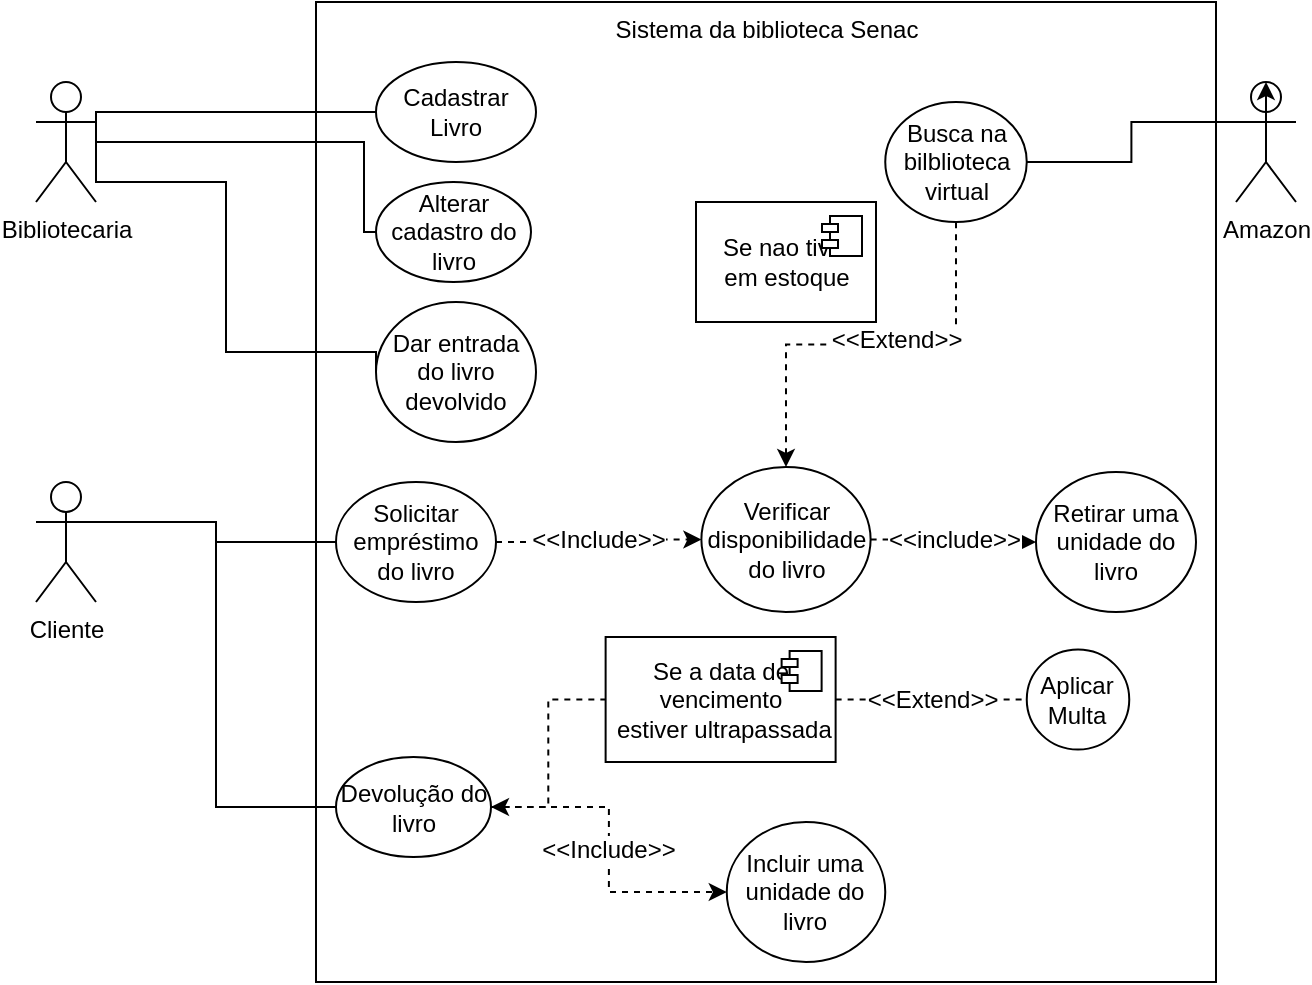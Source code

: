<mxfile version="20.8.23" type="github">
  <diagram name="Página-1" id="tZ-FnDpk_EI_3bltiqE9">
    <mxGraphModel dx="841" dy="452" grid="1" gridSize="10" guides="1" tooltips="1" connect="1" arrows="1" fold="1" page="1" pageScale="1" pageWidth="827" pageHeight="1169" math="0" shadow="0">
      <root>
        <mxCell id="0" />
        <mxCell id="1" parent="0" />
        <mxCell id="kunzXt-IUMPbXXXaa17F-9" value="Sistema da biblioteca Senac" style="html=1;strokeColor=default;fontFamily=Helvetica;fontSize=12;fontColor=default;fillColor=default;verticalAlign=top;" vertex="1" parent="1">
          <mxGeometry x="250" y="40" width="450" height="490" as="geometry" />
        </mxCell>
        <mxCell id="kunzXt-IUMPbXXXaa17F-28" style="edgeStyle=orthogonalEdgeStyle;rounded=0;orthogonalLoop=1;jettySize=auto;html=1;exitX=1;exitY=0.333;exitDx=0;exitDy=0;exitPerimeter=0;fontFamily=Helvetica;fontSize=12;fontColor=default;endArrow=none;endFill=0;" edge="1" parent="1" source="kunzXt-IUMPbXXXaa17F-5" target="kunzXt-IUMPbXXXaa17F-11">
          <mxGeometry relative="1" as="geometry" />
        </mxCell>
        <mxCell id="kunzXt-IUMPbXXXaa17F-29" style="edgeStyle=orthogonalEdgeStyle;rounded=0;orthogonalLoop=1;jettySize=auto;html=1;exitX=1;exitY=0.333;exitDx=0;exitDy=0;exitPerimeter=0;entryX=0;entryY=0.5;entryDx=0;entryDy=0;fontFamily=Helvetica;fontSize=12;fontColor=default;endArrow=none;endFill=0;" edge="1" parent="1" source="kunzXt-IUMPbXXXaa17F-5" target="kunzXt-IUMPbXXXaa17F-16">
          <mxGeometry relative="1" as="geometry" />
        </mxCell>
        <mxCell id="kunzXt-IUMPbXXXaa17F-5" value="Cliente" style="shape=umlActor;verticalLabelPosition=bottom;verticalAlign=top;html=1;outlineConnect=0;strokeColor=default;fontFamily=Helvetica;fontSize=12;fontColor=default;fillColor=default;" vertex="1" parent="1">
          <mxGeometry x="110" y="280" width="30" height="60" as="geometry" />
        </mxCell>
        <mxCell id="kunzXt-IUMPbXXXaa17F-34" style="edgeStyle=orthogonalEdgeStyle;rounded=0;orthogonalLoop=1;jettySize=auto;html=1;exitX=0;exitY=0.333;exitDx=0;exitDy=0;exitPerimeter=0;fontFamily=Helvetica;fontSize=12;fontColor=default;startArrow=none;startFill=0;endArrow=none;endFill=0;" edge="1" parent="1" source="kunzXt-IUMPbXXXaa17F-6" target="kunzXt-IUMPbXXXaa17F-22">
          <mxGeometry relative="1" as="geometry" />
        </mxCell>
        <mxCell id="kunzXt-IUMPbXXXaa17F-6" value="Amazon" style="shape=umlActor;verticalLabelPosition=bottom;verticalAlign=top;html=1;outlineConnect=0;strokeColor=default;fontFamily=Helvetica;fontSize=12;fontColor=default;fillColor=default;" vertex="1" parent="1">
          <mxGeometry x="710" y="80" width="30" height="60" as="geometry" />
        </mxCell>
        <mxCell id="kunzXt-IUMPbXXXaa17F-7" style="edgeStyle=orthogonalEdgeStyle;rounded=0;orthogonalLoop=1;jettySize=auto;html=1;exitX=0.5;exitY=0.5;exitDx=0;exitDy=0;exitPerimeter=0;fontFamily=Helvetica;fontSize=12;fontColor=default;entryX=0.5;entryY=0;entryDx=0;entryDy=0;entryPerimeter=0;" edge="1" parent="1" source="kunzXt-IUMPbXXXaa17F-6" target="kunzXt-IUMPbXXXaa17F-6">
          <mxGeometry relative="1" as="geometry">
            <mxPoint x="740" y="20" as="targetPoint" />
            <Array as="points" />
          </mxGeometry>
        </mxCell>
        <mxCell id="kunzXt-IUMPbXXXaa17F-8" style="edgeStyle=orthogonalEdgeStyle;rounded=0;orthogonalLoop=1;jettySize=auto;html=1;exitX=0.5;exitY=0;exitDx=0;exitDy=0;exitPerimeter=0;entryX=0.5;entryY=0.167;entryDx=0;entryDy=0;entryPerimeter=0;fontFamily=Helvetica;fontSize=12;fontColor=default;" edge="1" parent="1" source="kunzXt-IUMPbXXXaa17F-4" target="kunzXt-IUMPbXXXaa17F-4">
          <mxGeometry relative="1" as="geometry" />
        </mxCell>
        <mxCell id="kunzXt-IUMPbXXXaa17F-10" value="Cadastrar Livro" style="ellipse;whiteSpace=wrap;html=1;strokeColor=default;fontFamily=Helvetica;fontSize=12;fontColor=default;fillColor=default;" vertex="1" parent="1">
          <mxGeometry x="280" y="70" width="80" height="50" as="geometry" />
        </mxCell>
        <mxCell id="kunzXt-IUMPbXXXaa17F-30" value="&amp;lt;&amp;lt;Include&amp;gt;&amp;gt;" style="edgeStyle=orthogonalEdgeStyle;rounded=0;orthogonalLoop=1;jettySize=auto;html=1;exitX=1;exitY=0.5;exitDx=0;exitDy=0;entryX=0;entryY=0.5;entryDx=0;entryDy=0;fontFamily=Helvetica;fontSize=12;fontColor=default;endArrow=classic;endFill=1;dashed=1;" edge="1" parent="1" source="kunzXt-IUMPbXXXaa17F-11" target="kunzXt-IUMPbXXXaa17F-20">
          <mxGeometry relative="1" as="geometry" />
        </mxCell>
        <mxCell id="kunzXt-IUMPbXXXaa17F-11" value="Solicitar empréstimo do livro" style="ellipse;whiteSpace=wrap;html=1;strokeColor=default;fontFamily=Helvetica;fontSize=12;fontColor=default;fillColor=default;" vertex="1" parent="1">
          <mxGeometry x="260" y="280" width="80" height="60" as="geometry" />
        </mxCell>
        <mxCell id="kunzXt-IUMPbXXXaa17F-13" value="Alterar cadastro do livro" style="ellipse;whiteSpace=wrap;html=1;strokeColor=default;fontFamily=Helvetica;fontSize=12;fontColor=default;fillColor=default;" vertex="1" parent="1">
          <mxGeometry x="280" y="130" width="77.5" height="50" as="geometry" />
        </mxCell>
        <mxCell id="kunzXt-IUMPbXXXaa17F-31" value="&amp;lt;&amp;lt;Include&amp;gt;&amp;gt;" style="edgeStyle=orthogonalEdgeStyle;rounded=0;orthogonalLoop=1;jettySize=auto;html=1;exitX=1;exitY=0.5;exitDx=0;exitDy=0;entryX=0;entryY=0.5;entryDx=0;entryDy=0;fontFamily=Helvetica;fontSize=12;fontColor=default;endArrow=classic;endFill=1;dashed=1;" edge="1" parent="1" source="kunzXt-IUMPbXXXaa17F-16" target="kunzXt-IUMPbXXXaa17F-23">
          <mxGeometry relative="1" as="geometry" />
        </mxCell>
        <mxCell id="kunzXt-IUMPbXXXaa17F-33" value="&amp;lt;&amp;lt;Extend&amp;gt;&amp;gt;" style="edgeStyle=orthogonalEdgeStyle;rounded=0;orthogonalLoop=1;jettySize=auto;html=1;exitX=1;exitY=0.5;exitDx=0;exitDy=0;entryX=0;entryY=0.5;entryDx=0;entryDy=0;fontFamily=Helvetica;fontSize=12;fontColor=default;endArrow=none;endFill=0;startArrow=none;startFill=1;dashed=1;" edge="1" parent="1" source="kunzXt-IUMPbXXXaa17F-37" target="kunzXt-IUMPbXXXaa17F-19">
          <mxGeometry relative="1" as="geometry" />
        </mxCell>
        <mxCell id="kunzXt-IUMPbXXXaa17F-16" value="Devolução do livro" style="ellipse;whiteSpace=wrap;html=1;strokeColor=default;fontFamily=Helvetica;fontSize=12;fontColor=default;fillColor=default;" vertex="1" parent="1">
          <mxGeometry x="260" y="417.5" width="77.5" height="50" as="geometry" />
        </mxCell>
        <mxCell id="kunzXt-IUMPbXXXaa17F-18" value="Dar entrada do livro devolvido" style="ellipse;whiteSpace=wrap;html=1;strokeColor=default;fontFamily=Helvetica;fontSize=12;fontColor=default;fillColor=default;" vertex="1" parent="1">
          <mxGeometry x="280" y="190" width="80" height="70" as="geometry" />
        </mxCell>
        <mxCell id="kunzXt-IUMPbXXXaa17F-19" value="Aplicar Multa" style="ellipse;whiteSpace=wrap;html=1;strokeColor=default;fontFamily=Helvetica;fontSize=12;fontColor=default;fillColor=default;" vertex="1" parent="1">
          <mxGeometry x="605.38" y="363.75" width="51.25" height="50" as="geometry" />
        </mxCell>
        <mxCell id="kunzXt-IUMPbXXXaa17F-32" value="&amp;lt;&amp;lt;include&amp;gt;&amp;gt;" style="edgeStyle=orthogonalEdgeStyle;rounded=0;orthogonalLoop=1;jettySize=auto;html=1;exitX=1;exitY=0.5;exitDx=0;exitDy=0;entryX=0;entryY=0.5;entryDx=0;entryDy=0;fontFamily=Helvetica;fontSize=12;fontColor=default;endArrow=classic;endFill=1;dashed=1;" edge="1" parent="1" source="kunzXt-IUMPbXXXaa17F-20" target="kunzXt-IUMPbXXXaa17F-21">
          <mxGeometry relative="1" as="geometry" />
        </mxCell>
        <mxCell id="kunzXt-IUMPbXXXaa17F-40" style="edgeStyle=orthogonalEdgeStyle;rounded=0;orthogonalLoop=1;jettySize=auto;html=1;exitX=0.5;exitY=0;exitDx=0;exitDy=0;entryX=0.5;entryY=1;entryDx=0;entryDy=0;dashed=1;fontFamily=Helvetica;fontSize=12;fontColor=default;startArrow=classic;startFill=1;endArrow=none;endFill=0;" edge="1" parent="1" source="kunzXt-IUMPbXXXaa17F-20" target="kunzXt-IUMPbXXXaa17F-22">
          <mxGeometry relative="1" as="geometry" />
        </mxCell>
        <mxCell id="kunzXt-IUMPbXXXaa17F-44" value="&amp;lt;&amp;lt;Extend&amp;gt;&amp;gt;" style="edgeLabel;html=1;align=center;verticalAlign=middle;resizable=0;points=[];fontSize=12;fontFamily=Helvetica;fontColor=default;" vertex="1" connectable="0" parent="kunzXt-IUMPbXXXaa17F-40">
          <mxGeometry x="0.112" y="3" relative="1" as="geometry">
            <mxPoint as="offset" />
          </mxGeometry>
        </mxCell>
        <mxCell id="kunzXt-IUMPbXXXaa17F-20" value="Verificar disponibilidade do livro" style="ellipse;whiteSpace=wrap;html=1;strokeColor=default;fontFamily=Helvetica;fontSize=12;fontColor=default;fillColor=default;" vertex="1" parent="1">
          <mxGeometry x="442.69" y="272.5" width="84.62" height="72.5" as="geometry" />
        </mxCell>
        <mxCell id="kunzXt-IUMPbXXXaa17F-21" value="Retirar uma unidade do livro" style="ellipse;whiteSpace=wrap;html=1;strokeColor=default;fontFamily=Helvetica;fontSize=12;fontColor=default;fillColor=default;" vertex="1" parent="1">
          <mxGeometry x="610" y="275" width="80" height="70" as="geometry" />
        </mxCell>
        <mxCell id="kunzXt-IUMPbXXXaa17F-22" value="Busca na bilblioteca virtual" style="ellipse;whiteSpace=wrap;html=1;strokeColor=default;fontFamily=Helvetica;fontSize=12;fontColor=default;fillColor=default;" vertex="1" parent="1">
          <mxGeometry x="534.63" y="90" width="70.75" height="60" as="geometry" />
        </mxCell>
        <mxCell id="kunzXt-IUMPbXXXaa17F-23" value="Incluir uma unidade do livro" style="ellipse;whiteSpace=wrap;html=1;strokeColor=default;fontFamily=Helvetica;fontSize=12;fontColor=default;fillColor=default;" vertex="1" parent="1">
          <mxGeometry x="455.38" y="450" width="79.25" height="70" as="geometry" />
        </mxCell>
        <mxCell id="kunzXt-IUMPbXXXaa17F-27" style="edgeStyle=orthogonalEdgeStyle;rounded=0;orthogonalLoop=1;jettySize=auto;html=1;exitX=1;exitY=0.333;exitDx=0;exitDy=0;exitPerimeter=0;entryX=0;entryY=0.5;entryDx=0;entryDy=0;fontFamily=Helvetica;fontSize=12;fontColor=default;endArrow=none;endFill=0;" edge="1" parent="1" source="kunzXt-IUMPbXXXaa17F-4" target="kunzXt-IUMPbXXXaa17F-18">
          <mxGeometry relative="1" as="geometry">
            <Array as="points">
              <mxPoint x="140" y="130" />
              <mxPoint x="205" y="130" />
              <mxPoint x="205" y="215" />
            </Array>
          </mxGeometry>
        </mxCell>
        <mxCell id="kunzXt-IUMPbXXXaa17F-4" value="Bibliotecaria&lt;br&gt;" style="shape=umlActor;verticalLabelPosition=bottom;verticalAlign=top;html=1;outlineConnect=0;strokeColor=default;fontFamily=Helvetica;fontSize=12;fontColor=default;fillColor=default;" vertex="1" parent="1">
          <mxGeometry x="110" y="80" width="30" height="60" as="geometry" />
        </mxCell>
        <mxCell id="kunzXt-IUMPbXXXaa17F-25" style="edgeStyle=orthogonalEdgeStyle;rounded=0;orthogonalLoop=1;jettySize=auto;html=1;exitX=0;exitY=0.5;exitDx=0;exitDy=0;entryX=0;entryY=0.5;entryDx=0;entryDy=0;fontFamily=Helvetica;fontSize=12;fontColor=default;endArrow=none;endFill=0;" edge="1" parent="1" source="kunzXt-IUMPbXXXaa17F-13" target="kunzXt-IUMPbXXXaa17F-10">
          <mxGeometry relative="1" as="geometry">
            <Array as="points">
              <mxPoint x="274" y="110" />
              <mxPoint x="140" y="110" />
              <mxPoint x="140" y="95" />
            </Array>
          </mxGeometry>
        </mxCell>
        <mxCell id="kunzXt-IUMPbXXXaa17F-39" value="" style="edgeStyle=orthogonalEdgeStyle;rounded=0;orthogonalLoop=1;jettySize=auto;html=1;exitX=1;exitY=0.5;exitDx=0;exitDy=0;entryX=0;entryY=0.5;entryDx=0;entryDy=0;fontFamily=Helvetica;fontSize=12;fontColor=default;endArrow=none;endFill=0;startArrow=classic;startFill=1;dashed=1;" edge="1" parent="1" source="kunzXt-IUMPbXXXaa17F-16" target="kunzXt-IUMPbXXXaa17F-37">
          <mxGeometry relative="1" as="geometry">
            <mxPoint x="350" y="425" as="sourcePoint" />
            <mxPoint x="530" y="425" as="targetPoint" />
          </mxGeometry>
        </mxCell>
        <mxCell id="kunzXt-IUMPbXXXaa17F-37" value="Se a data de &lt;br&gt;vencimento&lt;br&gt;&amp;nbsp;estiver ultrapassada" style="html=1;dropTarget=0;strokeColor=default;fontFamily=Helvetica;fontSize=12;fontColor=default;fillColor=default;" vertex="1" parent="1">
          <mxGeometry x="394.81" y="357.5" width="115" height="62.5" as="geometry" />
        </mxCell>
        <mxCell id="kunzXt-IUMPbXXXaa17F-38" value="" style="shape=module;jettyWidth=8;jettyHeight=4;strokeColor=default;fontFamily=Helvetica;fontSize=12;fontColor=default;fillColor=default;html=1;" vertex="1" parent="kunzXt-IUMPbXXXaa17F-37">
          <mxGeometry x="1" width="20" height="20" relative="1" as="geometry">
            <mxPoint x="-27" y="7" as="offset" />
          </mxGeometry>
        </mxCell>
        <mxCell id="kunzXt-IUMPbXXXaa17F-41" value="Se nao tiver &lt;br&gt;em estoque" style="html=1;dropTarget=0;strokeColor=default;fontFamily=Helvetica;fontSize=12;fontColor=default;fillColor=default;" vertex="1" parent="1">
          <mxGeometry x="440" y="140" width="90" height="60" as="geometry" />
        </mxCell>
        <mxCell id="kunzXt-IUMPbXXXaa17F-42" value="" style="shape=module;jettyWidth=8;jettyHeight=4;strokeColor=default;fontFamily=Helvetica;fontSize=12;fontColor=default;fillColor=default;html=1;" vertex="1" parent="kunzXt-IUMPbXXXaa17F-41">
          <mxGeometry x="1" width="20" height="20" relative="1" as="geometry">
            <mxPoint x="-27" y="7" as="offset" />
          </mxGeometry>
        </mxCell>
      </root>
    </mxGraphModel>
  </diagram>
</mxfile>
